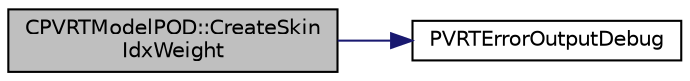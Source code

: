 digraph "CPVRTModelPOD::CreateSkinIdxWeight"
{
  edge [fontname="Helvetica",fontsize="10",labelfontname="Helvetica",labelfontsize="10"];
  node [fontname="Helvetica",fontsize="10",shape=record];
  rankdir="LR";
  Node1 [label="CPVRTModelPOD::CreateSkin\lIdxWeight",height=0.2,width=0.4,color="black", fillcolor="grey75", style="filled", fontcolor="black"];
  Node1 -> Node2 [color="midnightblue",fontsize="10",style="solid",fontname="Helvetica"];
  Node2 [label="PVRTErrorOutputDebug",height=0.2,width=0.4,color="black", fillcolor="white", style="filled",URL="$_p_v_r_t_error_8h.html#a8d7126ca32bae8a48d6bfa7ffc143d2f",tooltip="Outputs a string to the standard error. "];
}
